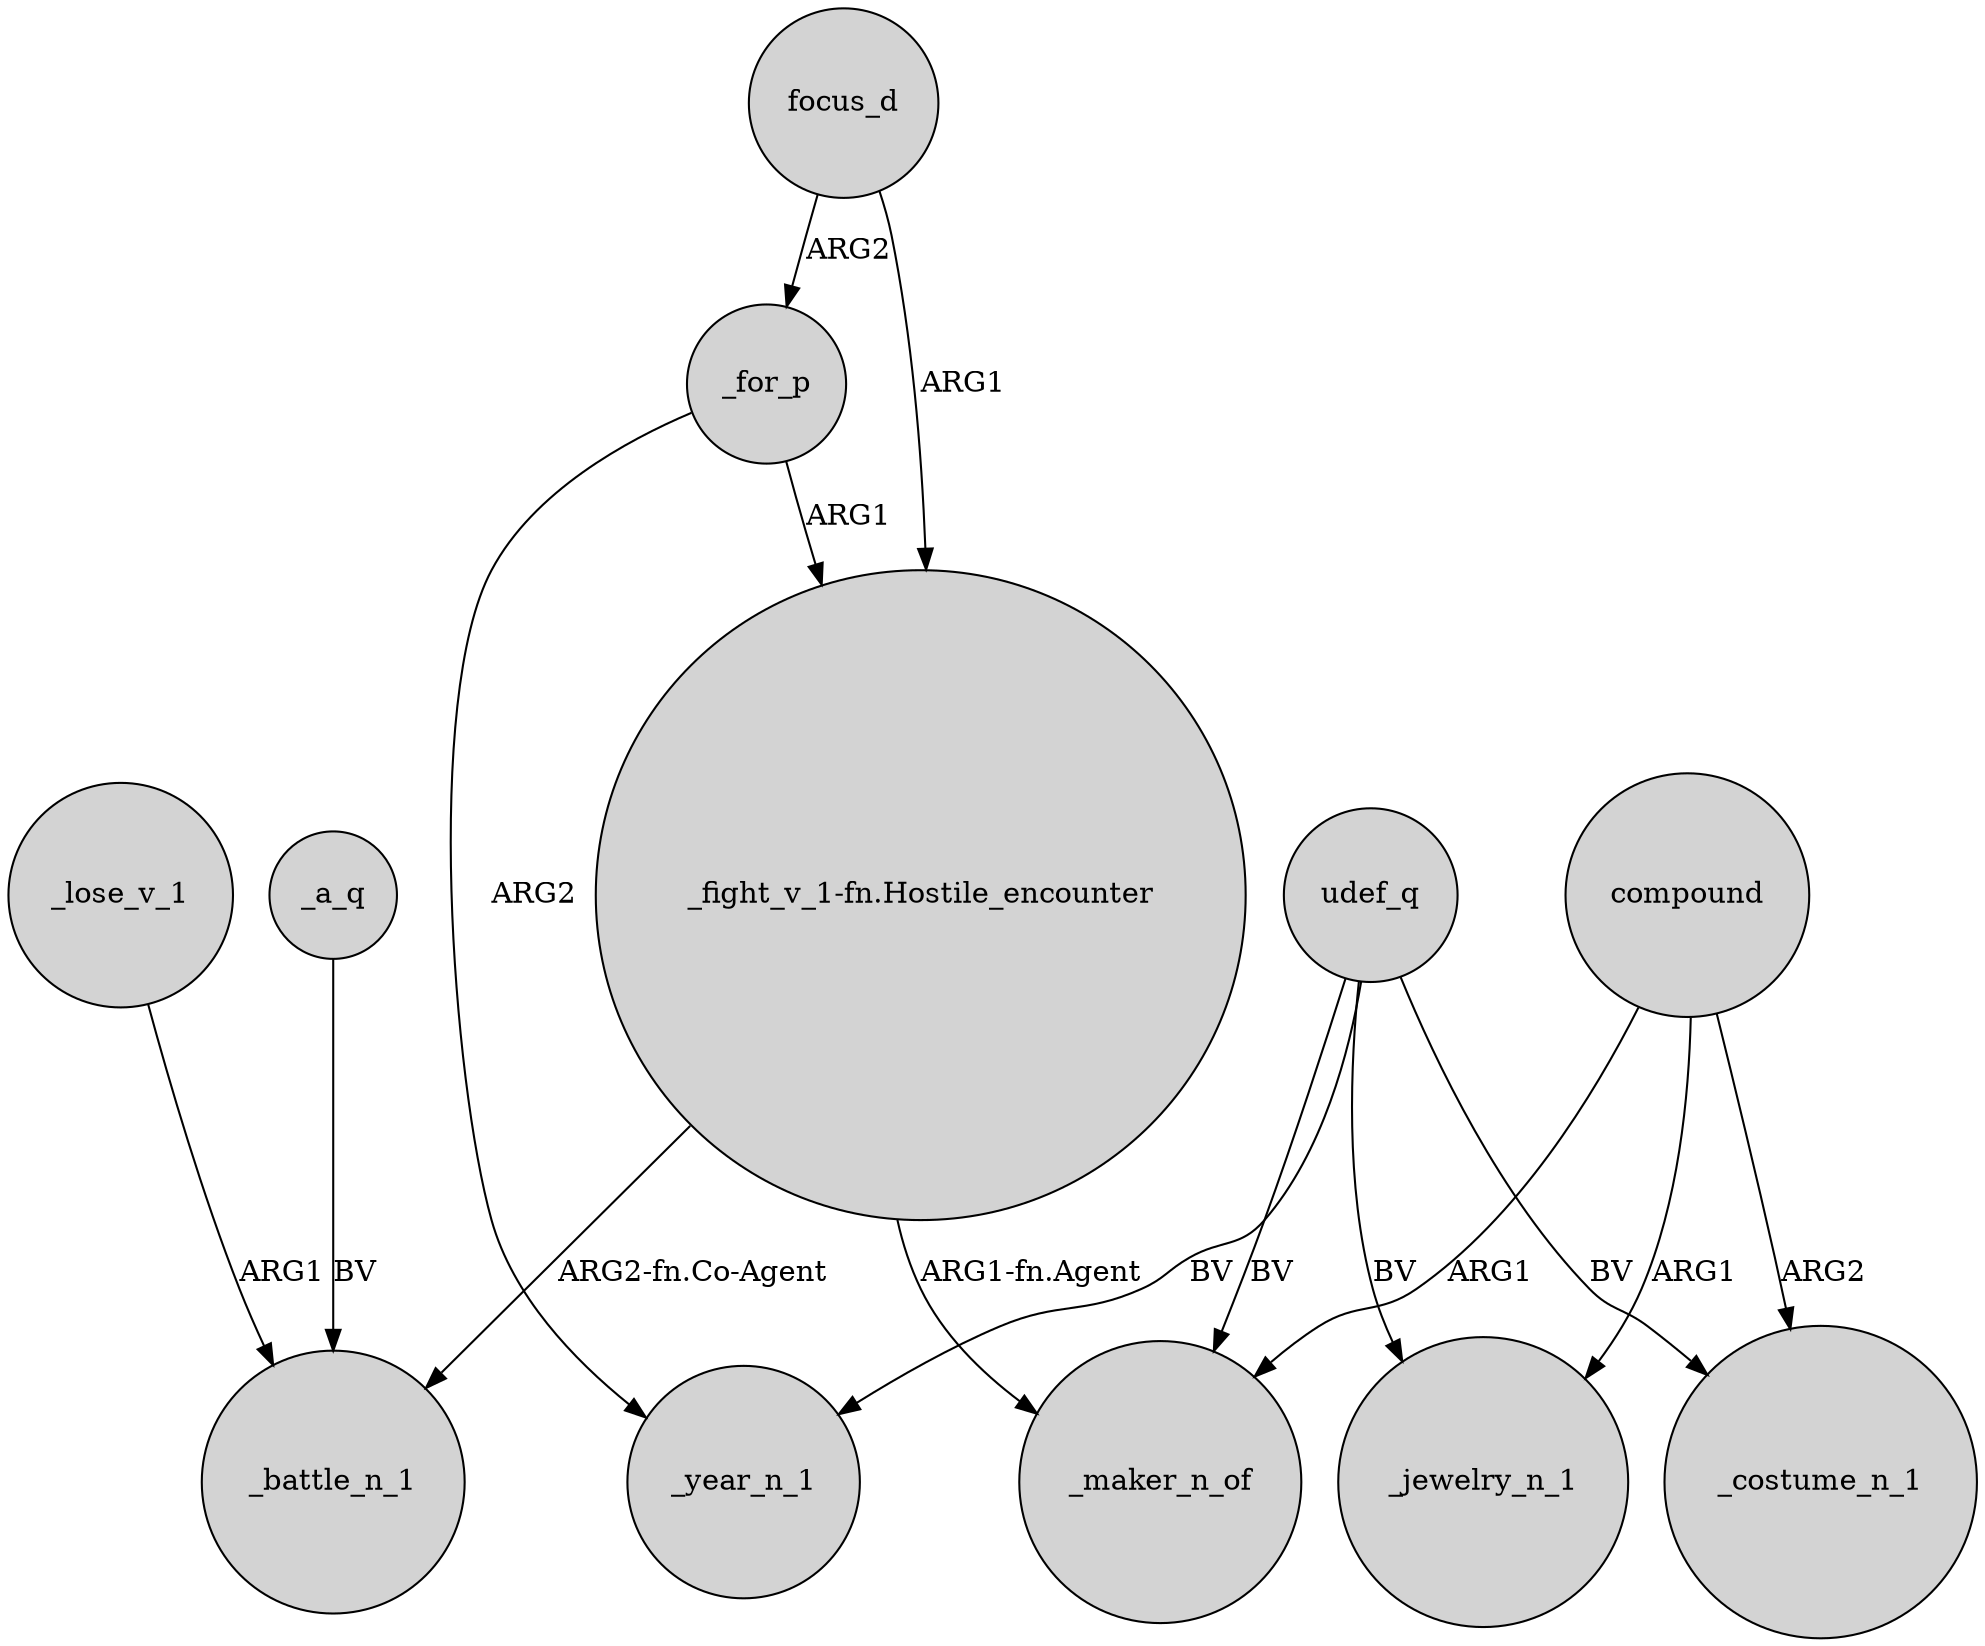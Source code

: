 digraph {
	node [shape=circle style=filled]
	"_fight_v_1-fn.Hostile_encounter" -> _battle_n_1 [label="ARG2-fn.Co-Agent"]
	udef_q -> _year_n_1 [label=BV]
	focus_d -> "_fight_v_1-fn.Hostile_encounter" [label=ARG1]
	compound -> _maker_n_of [label=ARG1]
	_a_q -> _battle_n_1 [label=BV]
	_lose_v_1 -> _battle_n_1 [label=ARG1]
	_for_p -> "_fight_v_1-fn.Hostile_encounter" [label=ARG1]
	udef_q -> _jewelry_n_1 [label=BV]
	_for_p -> _year_n_1 [label=ARG2]
	udef_q -> _costume_n_1 [label=BV]
	compound -> _costume_n_1 [label=ARG2]
	udef_q -> _maker_n_of [label=BV]
	compound -> _jewelry_n_1 [label=ARG1]
	focus_d -> _for_p [label=ARG2]
	"_fight_v_1-fn.Hostile_encounter" -> _maker_n_of [label="ARG1-fn.Agent"]
}
